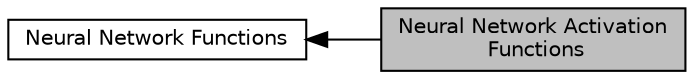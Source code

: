 digraph "Neural Network Activation Functions"
{
  edge [fontname="Helvetica",fontsize="10",labelfontname="Helvetica",labelfontsize="10"];
  node [fontname="Helvetica",fontsize="10",shape=box];
  rankdir=LR;
  Node2 [label="Neural Network Functions",height=0.2,width=0.4,color="black", fillcolor="white", style="filled",URL="$group__group_n_n.html",tooltip=" "];
  Node1 [label="Neural Network Activation\l Functions",height=0.2,width=0.4,color="black", fillcolor="grey75", style="filled", fontcolor="black",tooltip=" "];
  Node2->Node1 [shape=plaintext, dir="back", style="solid"];
}
